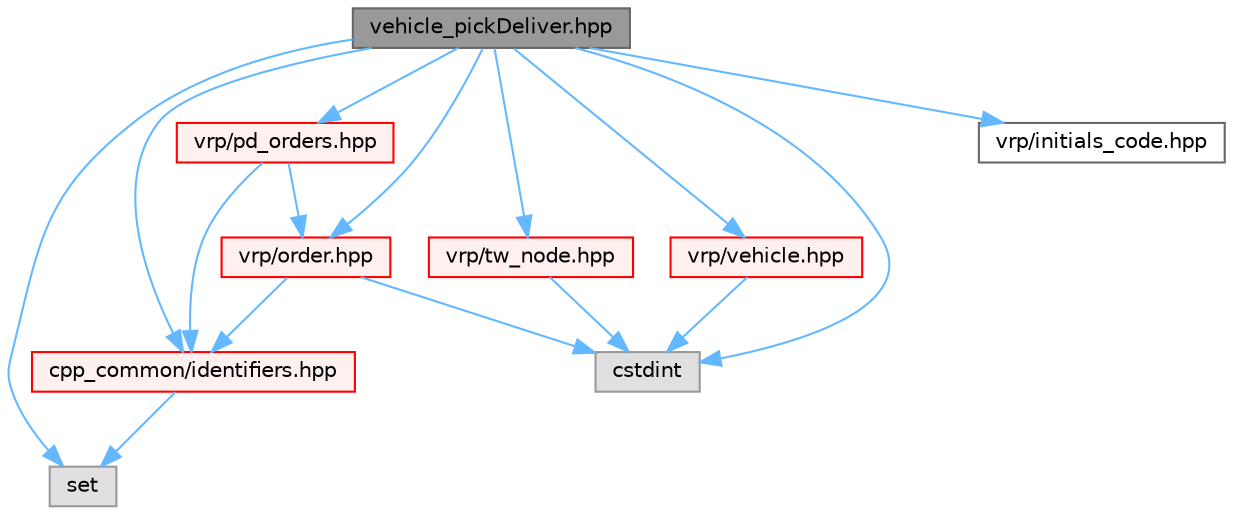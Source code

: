 digraph "vehicle_pickDeliver.hpp"
{
 // LATEX_PDF_SIZE
  bgcolor="transparent";
  edge [fontname=Helvetica,fontsize=10,labelfontname=Helvetica,labelfontsize=10];
  node [fontname=Helvetica,fontsize=10,shape=box,height=0.2,width=0.4];
  Node1 [id="Node000001",label="vehicle_pickDeliver.hpp",height=0.2,width=0.4,color="gray40", fillcolor="grey60", style="filled", fontcolor="black",tooltip=" "];
  Node1 -> Node2 [id="edge1_Node000001_Node000002",color="steelblue1",style="solid",tooltip=" "];
  Node2 [id="Node000002",label="set",height=0.2,width=0.4,color="grey60", fillcolor="#E0E0E0", style="filled",tooltip=" "];
  Node1 -> Node3 [id="edge2_Node000001_Node000003",color="steelblue1",style="solid",tooltip=" "];
  Node3 [id="Node000003",label="cstdint",height=0.2,width=0.4,color="grey60", fillcolor="#E0E0E0", style="filled",tooltip=" "];
  Node1 -> Node4 [id="edge3_Node000001_Node000004",color="steelblue1",style="solid",tooltip=" "];
  Node4 [id="Node000004",label="vrp/order.hpp",height=0.2,width=0.4,color="red", fillcolor="#FFF0F0", style="filled",URL="$order_8hpp.html",tooltip=" "];
  Node4 -> Node3 [id="edge4_Node000004_Node000003",color="steelblue1",style="solid",tooltip=" "];
  Node4 -> Node8 [id="edge5_Node000004_Node000008",color="steelblue1",style="solid",tooltip=" "];
  Node8 [id="Node000008",label="cpp_common/identifiers.hpp",height=0.2,width=0.4,color="red", fillcolor="#FFF0F0", style="filled",URL="$identifiers_8hpp.html",tooltip=" "];
  Node8 -> Node2 [id="edge6_Node000008_Node000002",color="steelblue1",style="solid",tooltip=" "];
  Node1 -> Node25 [id="edge7_Node000001_Node000025",color="steelblue1",style="solid",tooltip=" "];
  Node25 [id="Node000025",label="vrp/pd_orders.hpp",height=0.2,width=0.4,color="red", fillcolor="#FFF0F0", style="filled",URL="$pd__orders_8hpp.html",tooltip=" "];
  Node25 -> Node8 [id="edge8_Node000025_Node000008",color="steelblue1",style="solid",tooltip=" "];
  Node25 -> Node4 [id="edge9_Node000025_Node000004",color="steelblue1",style="solid",tooltip=" "];
  Node1 -> Node16 [id="edge10_Node000001_Node000016",color="steelblue1",style="solid",tooltip=" "];
  Node16 [id="Node000016",label="vrp/tw_node.hpp",height=0.2,width=0.4,color="red", fillcolor="#FFF0F0", style="filled",URL="$tw__node_8hpp.html",tooltip=" "];
  Node16 -> Node3 [id="edge11_Node000016_Node000003",color="steelblue1",style="solid",tooltip=" "];
  Node1 -> Node29 [id="edge12_Node000001_Node000029",color="steelblue1",style="solid",tooltip=" "];
  Node29 [id="Node000029",label="vrp/vehicle.hpp",height=0.2,width=0.4,color="red", fillcolor="#FFF0F0", style="filled",URL="$vehicle_8hpp.html",tooltip=" "];
  Node29 -> Node3 [id="edge13_Node000029_Node000003",color="steelblue1",style="solid",tooltip=" "];
  Node1 -> Node23 [id="edge14_Node000001_Node000023",color="steelblue1",style="solid",tooltip=" "];
  Node23 [id="Node000023",label="vrp/initials_code.hpp",height=0.2,width=0.4,color="grey40", fillcolor="white", style="filled",URL="$initials__code_8hpp.html",tooltip=" "];
  Node1 -> Node8 [id="edge15_Node000001_Node000008",color="steelblue1",style="solid",tooltip=" "];
}
